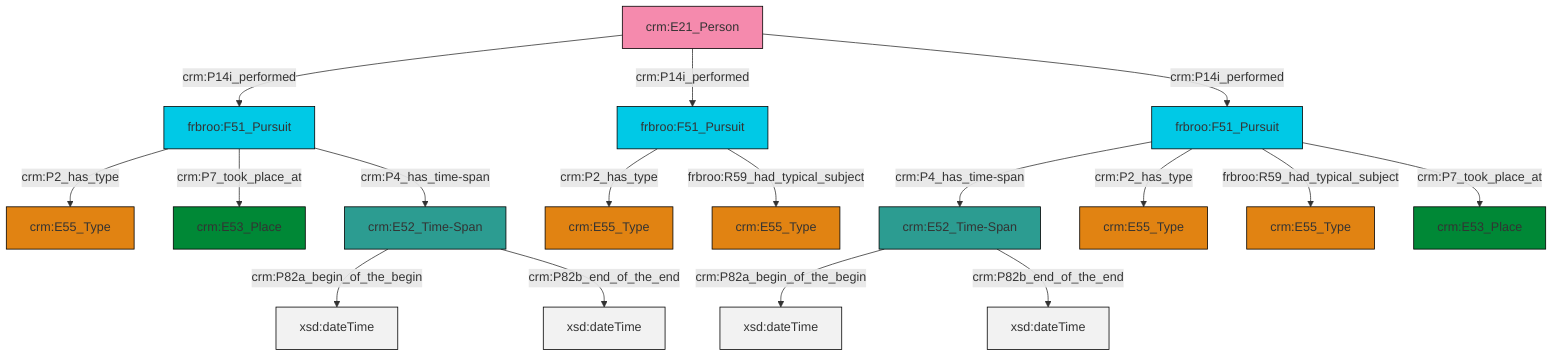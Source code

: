 graph TD
classDef Literal fill:#f2f2f2,stroke:#000000;
classDef CRM_Entity fill:#FFFFFF,stroke:#000000;
classDef Temporal_Entity fill:#00C9E6, stroke:#000000;
classDef Type fill:#E18312, stroke:#000000;
classDef Time-Span fill:#2C9C91, stroke:#000000;
classDef Appellation fill:#FFEB7F, stroke:#000000;
classDef Place fill:#008836, stroke:#000000;
classDef Persistent_Item fill:#B266B2, stroke:#000000;
classDef Conceptual_Object fill:#FFD700, stroke:#000000;
classDef Physical_Thing fill:#D2B48C, stroke:#000000;
classDef Actor fill:#f58aad, stroke:#000000;
classDef PC_Classes fill:#4ce600, stroke:#000000;
classDef Multi fill:#cccccc,stroke:#000000;

2["frbroo:F51_Pursuit"]:::Temporal_Entity -->|crm:P4_has_time-span| 0["crm:E52_Time-Span"]:::Time-Span
0["crm:E52_Time-Span"]:::Time-Span -->|crm:P82a_begin_of_the_begin| 3[xsd:dateTime]:::Literal
4["crm:E21_Person"]:::Actor -->|crm:P14i_performed| 5["frbroo:F51_Pursuit"]:::Temporal_Entity
4["crm:E21_Person"]:::Actor -->|crm:P14i_performed| 12["frbroo:F51_Pursuit"]:::Temporal_Entity
5["frbroo:F51_Pursuit"]:::Temporal_Entity -->|crm:P2_has_type| 13["crm:E55_Type"]:::Type
5["frbroo:F51_Pursuit"]:::Temporal_Entity -->|crm:P7_took_place_at| 10["crm:E53_Place"]:::Place
2["frbroo:F51_Pursuit"]:::Temporal_Entity -->|crm:P2_has_type| 19["crm:E55_Type"]:::Type
2["frbroo:F51_Pursuit"]:::Temporal_Entity -->|frbroo:R59_had_typical_subject| 20["crm:E55_Type"]:::Type
12["frbroo:F51_Pursuit"]:::Temporal_Entity -->|crm:P2_has_type| 14["crm:E55_Type"]:::Type
12["frbroo:F51_Pursuit"]:::Temporal_Entity -->|frbroo:R59_had_typical_subject| 16["crm:E55_Type"]:::Type
6["crm:E52_Time-Span"]:::Time-Span -->|crm:P82a_begin_of_the_begin| 24[xsd:dateTime]:::Literal
2["frbroo:F51_Pursuit"]:::Temporal_Entity -->|crm:P7_took_place_at| 22["crm:E53_Place"]:::Place
4["crm:E21_Person"]:::Actor -->|crm:P14i_performed| 2["frbroo:F51_Pursuit"]:::Temporal_Entity
0["crm:E52_Time-Span"]:::Time-Span -->|crm:P82b_end_of_the_end| 25[xsd:dateTime]:::Literal
6["crm:E52_Time-Span"]:::Time-Span -->|crm:P82b_end_of_the_end| 27[xsd:dateTime]:::Literal
5["frbroo:F51_Pursuit"]:::Temporal_Entity -->|crm:P4_has_time-span| 6["crm:E52_Time-Span"]:::Time-Span
